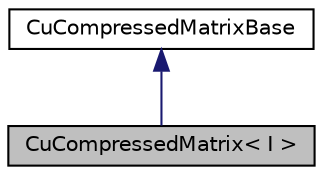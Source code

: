 digraph "CuCompressedMatrix&lt; I &gt;"
{
  edge [fontname="Helvetica",fontsize="10",labelfontname="Helvetica",labelfontsize="10"];
  node [fontname="Helvetica",fontsize="10",shape=record];
  Node0 [label="CuCompressedMatrix\< I \>",height=0.2,width=0.4,color="black", fillcolor="grey75", style="filled", fontcolor="black"];
  Node1 -> Node0 [dir="back",color="midnightblue",fontsize="10",style="solid",fontname="Helvetica"];
  Node1 [label="CuCompressedMatrixBase",height=0.2,width=0.4,color="black", fillcolor="white", style="filled",URL="$classkaldi_1_1CuCompressedMatrixBase.html",tooltip="Class CuCompressedMatrixBase is an abstract base class that allows you to compress a matrix of type C..."];
}
